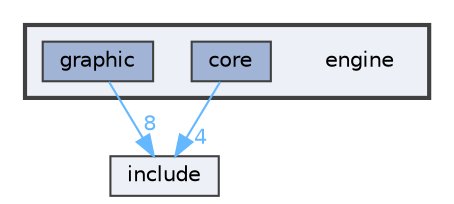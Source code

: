 digraph "engine"
{
 // LATEX_PDF_SIZE
  bgcolor="transparent";
  edge [fontname=Helvetica,fontsize=10,labelfontname=Helvetica,labelfontsize=10];
  node [fontname=Helvetica,fontsize=10,shape=box,height=0.2,width=0.4];
  compound=true
  subgraph clusterdir_996f45160da62e1a3d7f6046fad68f51 {
    graph [ bgcolor="#edf0f7", pencolor="grey25", label="", fontname=Helvetica,fontsize=10 style="filled,bold", URL="dir_996f45160da62e1a3d7f6046fad68f51.html",tooltip=""]
    dir_996f45160da62e1a3d7f6046fad68f51 [shape=plaintext, label="engine"];
  dir_a0e47c104ecd6c0b6dccb5f33d071508 [label="core", fillcolor="#a2b4d6", color="grey25", style="filled", URL="dir_a0e47c104ecd6c0b6dccb5f33d071508.html",tooltip=""];
  dir_013dac4dc58756286118f2b638ea2ecd [label="graphic", fillcolor="#a2b4d6", color="grey25", style="filled", URL="dir_013dac4dc58756286118f2b638ea2ecd.html",tooltip=""];
  }
  dir_d44c64559bbebec7f509842c48db8b23 [label="include", fillcolor="#edf0f7", color="grey25", style="filled", URL="dir_d44c64559bbebec7f509842c48db8b23.html",tooltip=""];
  dir_a0e47c104ecd6c0b6dccb5f33d071508->dir_d44c64559bbebec7f509842c48db8b23 [headlabel="4", labeldistance=1.5 headhref="dir_000001_000004.html" color="steelblue1" fontcolor="steelblue1"];
  dir_013dac4dc58756286118f2b638ea2ecd->dir_d44c64559bbebec7f509842c48db8b23 [headlabel="8", labeldistance=1.5 headhref="dir_000003_000004.html" color="steelblue1" fontcolor="steelblue1"];
}
